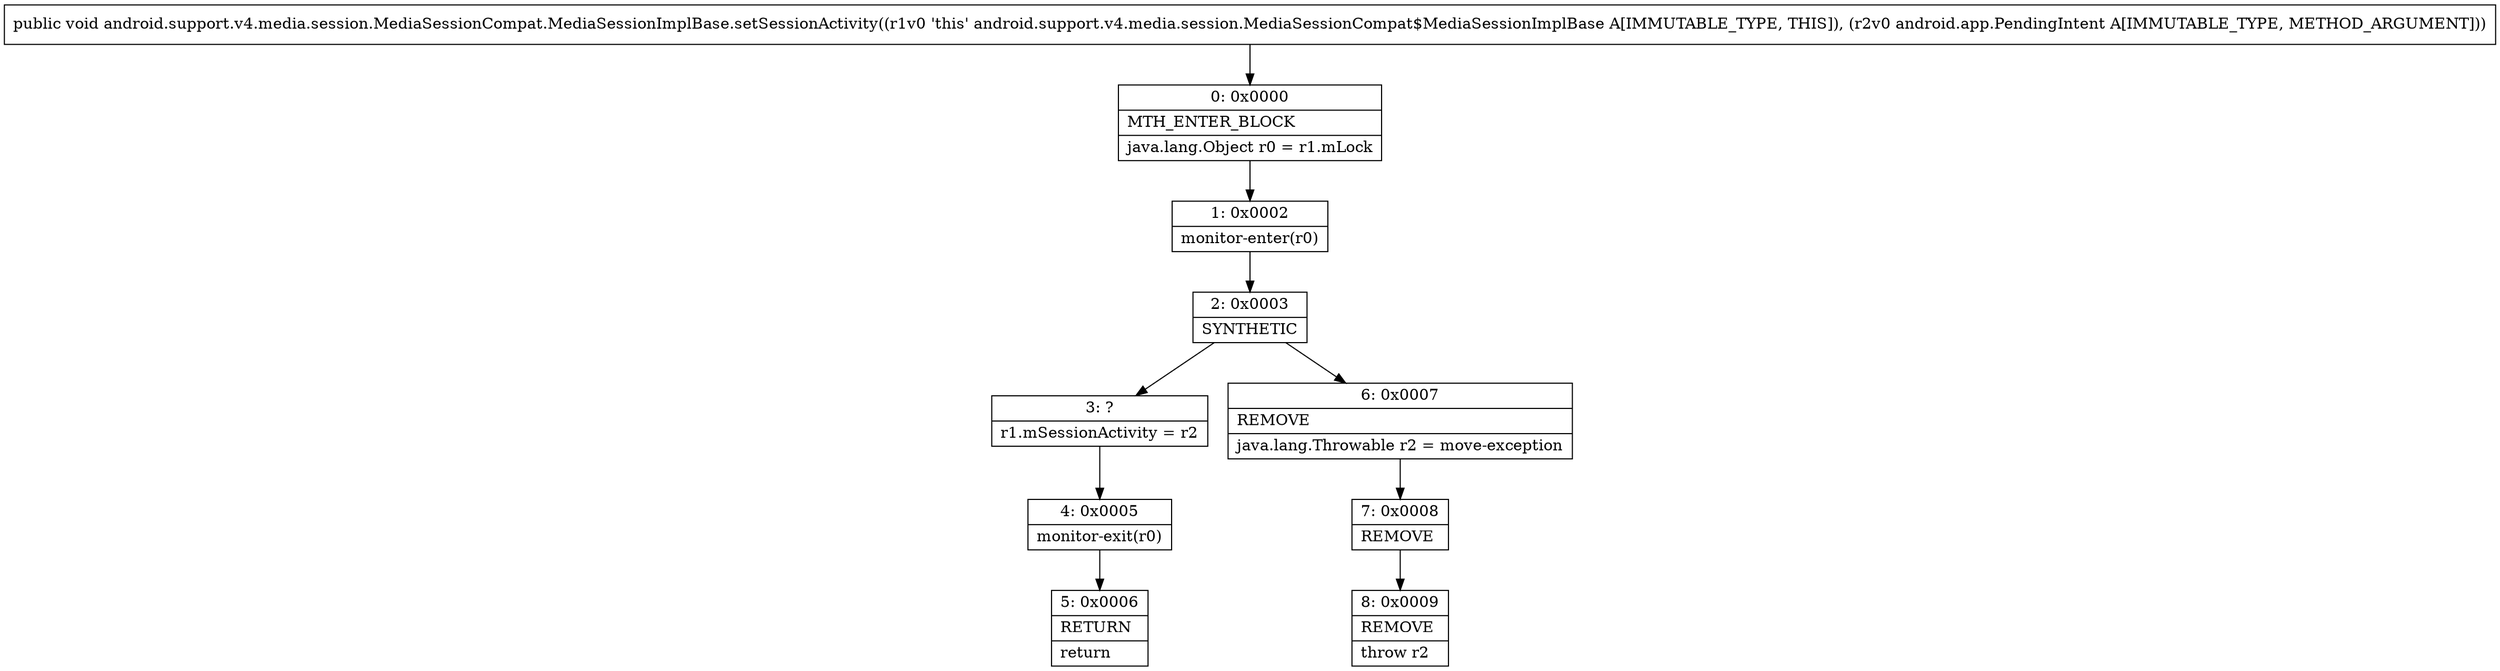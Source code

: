 digraph "CFG forandroid.support.v4.media.session.MediaSessionCompat.MediaSessionImplBase.setSessionActivity(Landroid\/app\/PendingIntent;)V" {
Node_0 [shape=record,label="{0\:\ 0x0000|MTH_ENTER_BLOCK\l|java.lang.Object r0 = r1.mLock\l}"];
Node_1 [shape=record,label="{1\:\ 0x0002|monitor\-enter(r0)\l}"];
Node_2 [shape=record,label="{2\:\ 0x0003|SYNTHETIC\l}"];
Node_3 [shape=record,label="{3\:\ ?|r1.mSessionActivity = r2\l}"];
Node_4 [shape=record,label="{4\:\ 0x0005|monitor\-exit(r0)\l}"];
Node_5 [shape=record,label="{5\:\ 0x0006|RETURN\l|return\l}"];
Node_6 [shape=record,label="{6\:\ 0x0007|REMOVE\l|java.lang.Throwable r2 = move\-exception\l}"];
Node_7 [shape=record,label="{7\:\ 0x0008|REMOVE\l}"];
Node_8 [shape=record,label="{8\:\ 0x0009|REMOVE\l|throw r2\l}"];
MethodNode[shape=record,label="{public void android.support.v4.media.session.MediaSessionCompat.MediaSessionImplBase.setSessionActivity((r1v0 'this' android.support.v4.media.session.MediaSessionCompat$MediaSessionImplBase A[IMMUTABLE_TYPE, THIS]), (r2v0 android.app.PendingIntent A[IMMUTABLE_TYPE, METHOD_ARGUMENT])) }"];
MethodNode -> Node_0;
Node_0 -> Node_1;
Node_1 -> Node_2;
Node_2 -> Node_3;
Node_2 -> Node_6;
Node_3 -> Node_4;
Node_4 -> Node_5;
Node_6 -> Node_7;
Node_7 -> Node_8;
}

